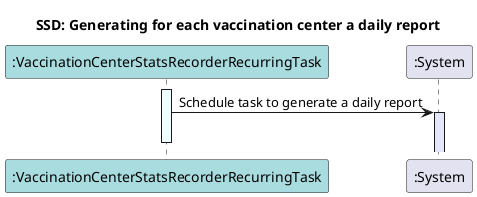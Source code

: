 @startuml

participant ":VaccinationCenterStatsRecorderRecurringTask" as User #A9DCDF


title SSD: Generating for each vaccination center a daily report

activate "User" #F0FFFF
"User" -> ":System":Schedule task to generate a daily report
activate ":System" 	#E6E6FA


deactivate "User"

'*https://www.w3.org/TR/css-color-4/#hex-notation*'

@enduml

